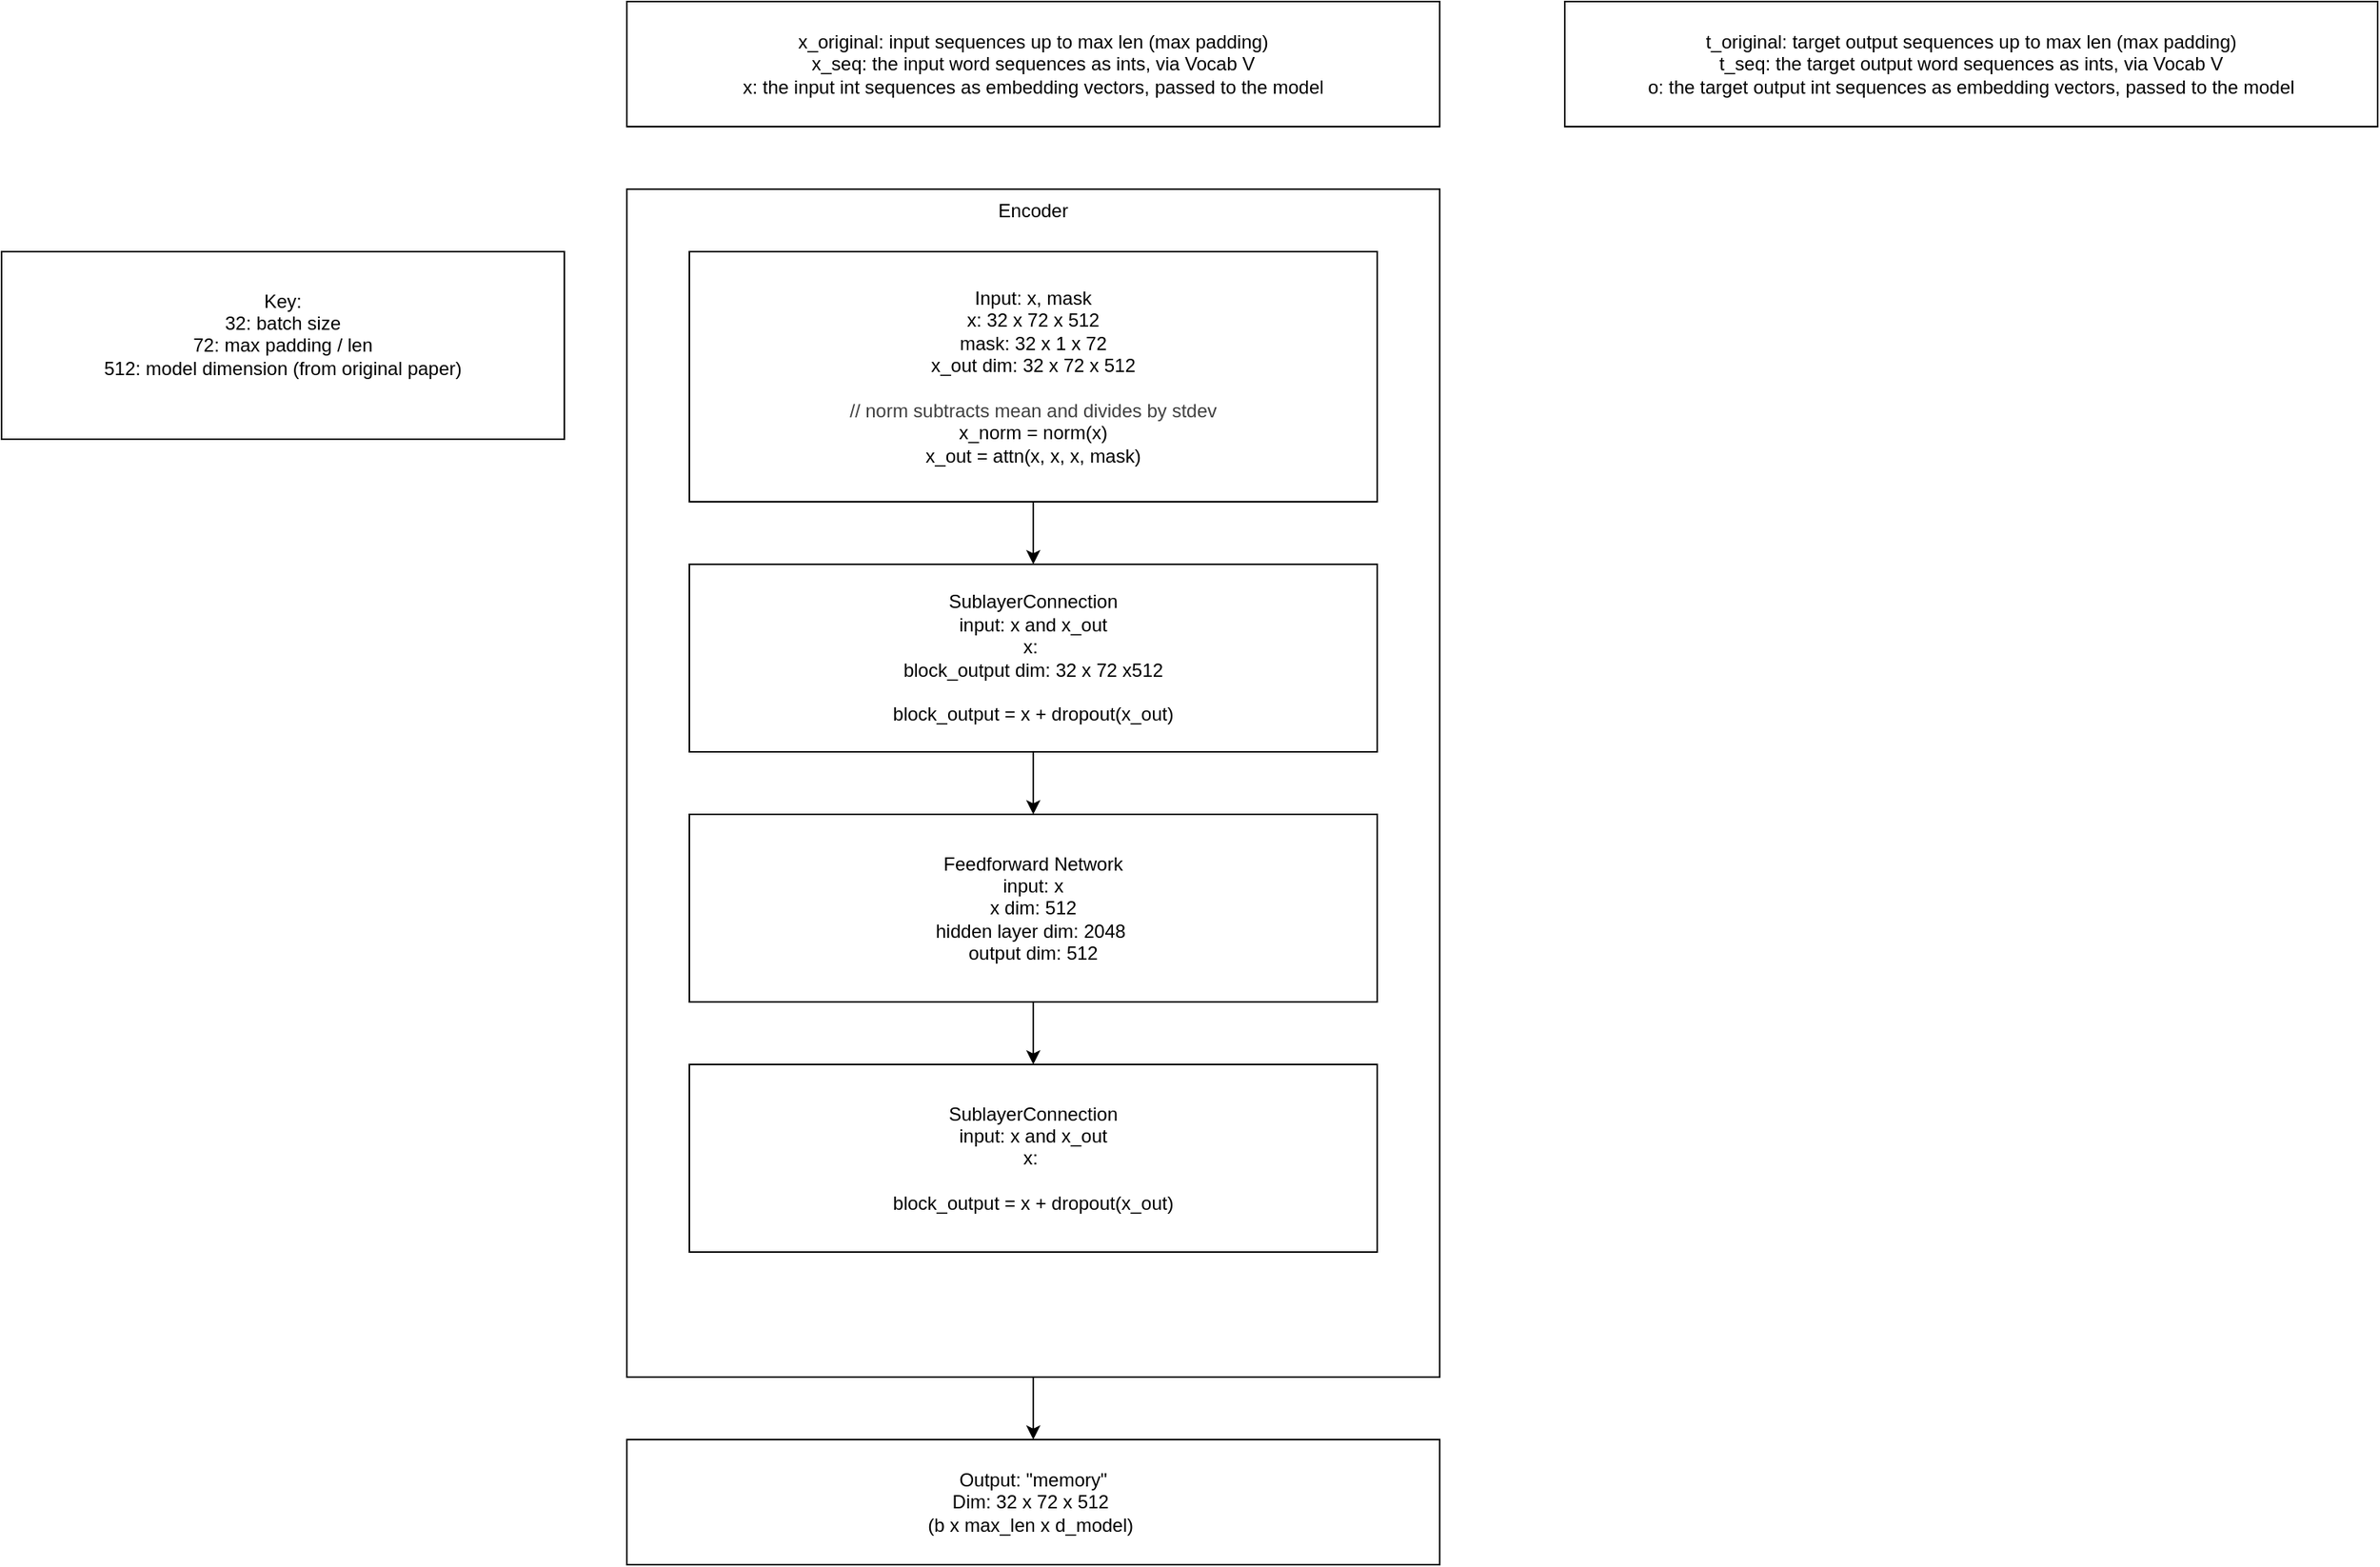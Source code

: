 <mxfile>
    <diagram id="g52y65K4JWWqF7R7UsAd" name="architecture">
        <mxGraphModel dx="1844" dy="597" grid="1" gridSize="10" guides="1" tooltips="1" connect="1" arrows="1" fold="1" page="1" pageScale="1" pageWidth="850" pageHeight="1100" math="0" shadow="0">
            <root>
                <mxCell id="0"/>
                <mxCell id="1" parent="0"/>
                <mxCell id="14" style="edgeStyle=none;html=1;" edge="1" parent="1" source="10" target="13">
                    <mxGeometry relative="1" as="geometry"/>
                </mxCell>
                <mxCell id="10" value="Encoder" style="rounded=0;whiteSpace=wrap;html=1;verticalAlign=top;" vertex="1" parent="1">
                    <mxGeometry x="40" y="240" width="520" height="760" as="geometry"/>
                </mxCell>
                <mxCell id="6" style="edgeStyle=none;html=1;" parent="1" source="2" target="5" edge="1">
                    <mxGeometry relative="1" as="geometry"/>
                </mxCell>
                <mxCell id="2" value="SublayerConnection&lt;div&gt;input: x and x_out&lt;/div&gt;&lt;div&gt;x:&amp;nbsp;&lt;/div&gt;&lt;div&gt;block_output dim: 32 x 72 x512&lt;/div&gt;&lt;div&gt;&lt;br&gt;&lt;/div&gt;&lt;div&gt;block_output = x + dropout(x_out)&lt;/div&gt;" style="rounded=0;whiteSpace=wrap;html=1;" parent="1" vertex="1">
                    <mxGeometry x="80" y="480" width="440" height="120" as="geometry"/>
                </mxCell>
                <mxCell id="4" value="" style="edgeStyle=none;html=1;" parent="1" source="3" target="2" edge="1">
                    <mxGeometry relative="1" as="geometry"/>
                </mxCell>
                <mxCell id="3" value="&lt;div&gt;Input: x, mask&lt;/div&gt;&lt;div&gt;x: 32 x 72 x 512&lt;/div&gt;&lt;div&gt;mask: 32 x 1 x 72&lt;/div&gt;&lt;div&gt;x_out dim: 32 x 72 x 512&lt;/div&gt;&lt;div&gt;&lt;br&gt;&lt;/div&gt;&lt;div&gt;&lt;span style=&quot;color: rgb(63, 63, 63);&quot;&gt;// norm subtracts mean and divides by stdev&lt;/span&gt;&lt;/div&gt;&lt;div&gt;x_norm = norm(x)&lt;/div&gt;&lt;div&gt;x_out = attn(x, x, x, mask)&lt;/div&gt;" style="rounded=0;whiteSpace=wrap;html=1;" parent="1" vertex="1">
                    <mxGeometry x="80" y="280" width="440" height="160" as="geometry"/>
                </mxCell>
                <mxCell id="8" style="edgeStyle=none;html=1;" parent="1" source="5" target="7" edge="1">
                    <mxGeometry relative="1" as="geometry"/>
                </mxCell>
                <mxCell id="5" value="Feedforward Network&lt;br&gt;input: x&lt;div&gt;&lt;font color=&quot;#000000&quot;&gt;x dim: 512&lt;br&gt;&lt;/font&gt;&lt;div&gt;hidden layer dim: 2048&amp;nbsp;&lt;/div&gt;&lt;/div&gt;&lt;div&gt;output dim: 512&lt;/div&gt;" style="rounded=0;whiteSpace=wrap;html=1;" parent="1" vertex="1">
                    <mxGeometry x="80" y="640" width="440" height="120" as="geometry"/>
                </mxCell>
                <mxCell id="7" value="SublayerConnection&lt;div&gt;input: x and x_out&lt;/div&gt;&lt;div&gt;x:&amp;nbsp;&lt;/div&gt;&lt;div&gt;&lt;br&gt;&lt;/div&gt;&lt;div&gt;block_output = x + dropout(x_out)&lt;/div&gt;" style="rounded=0;whiteSpace=wrap;html=1;" parent="1" vertex="1">
                    <mxGeometry x="80" y="800" width="440" height="120" as="geometry"/>
                </mxCell>
                <mxCell id="9" value="Key:&lt;div&gt;32: batch size&lt;/div&gt;&lt;div&gt;72: max padding / len&lt;/div&gt;&lt;div&gt;512: model dimension (from original paper)&lt;/div&gt;&lt;div&gt;&lt;br&gt;&lt;/div&gt;" style="rounded=0;whiteSpace=wrap;html=1;" parent="1" vertex="1">
                    <mxGeometry x="-360" y="280" width="360" height="120" as="geometry"/>
                </mxCell>
                <mxCell id="11" value="x_original: input sequences up to max len (max padding)&lt;div&gt;x_seq: the input word sequences as ints, via Vocab V&lt;br&gt;x: the input int sequences as embedding vectors, passed to the model&lt;/div&gt;" style="rounded=0;whiteSpace=wrap;html=1;" vertex="1" parent="1">
                    <mxGeometry x="40" y="120" width="520" height="80" as="geometry"/>
                </mxCell>
                <mxCell id="12" value="t_original: target output sequences up to max len (max padding)&lt;div&gt;t_seq: the target output word sequences as ints, via Vocab V&lt;br&gt;o: the target output int sequences as embedding vectors, passed to the model&lt;/div&gt;" style="rounded=0;whiteSpace=wrap;html=1;" vertex="1" parent="1">
                    <mxGeometry x="640" y="120" width="520" height="80" as="geometry"/>
                </mxCell>
                <mxCell id="13" value="Output: &quot;memory&quot;&lt;div&gt;Dim: 32 x 72 x 512&amp;nbsp;&lt;/div&gt;&lt;div&gt;(b x max_len x d_model)&amp;nbsp;&lt;/div&gt;" style="rounded=0;whiteSpace=wrap;html=1;" vertex="1" parent="1">
                    <mxGeometry x="40" y="1040" width="520" height="80" as="geometry"/>
                </mxCell>
            </root>
        </mxGraphModel>
    </diagram>
</mxfile>